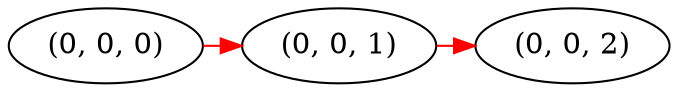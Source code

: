 digraph{ 
        edge[color = red];
        n1[label = "(0, 0, 0)"];
        n2[label = "(0, 0, 1)"];
        n3[label = "(0, 0, 2)"];

        {rank = same; n1, n2, n3};
        n1 -> n2 -> n3;
       
}